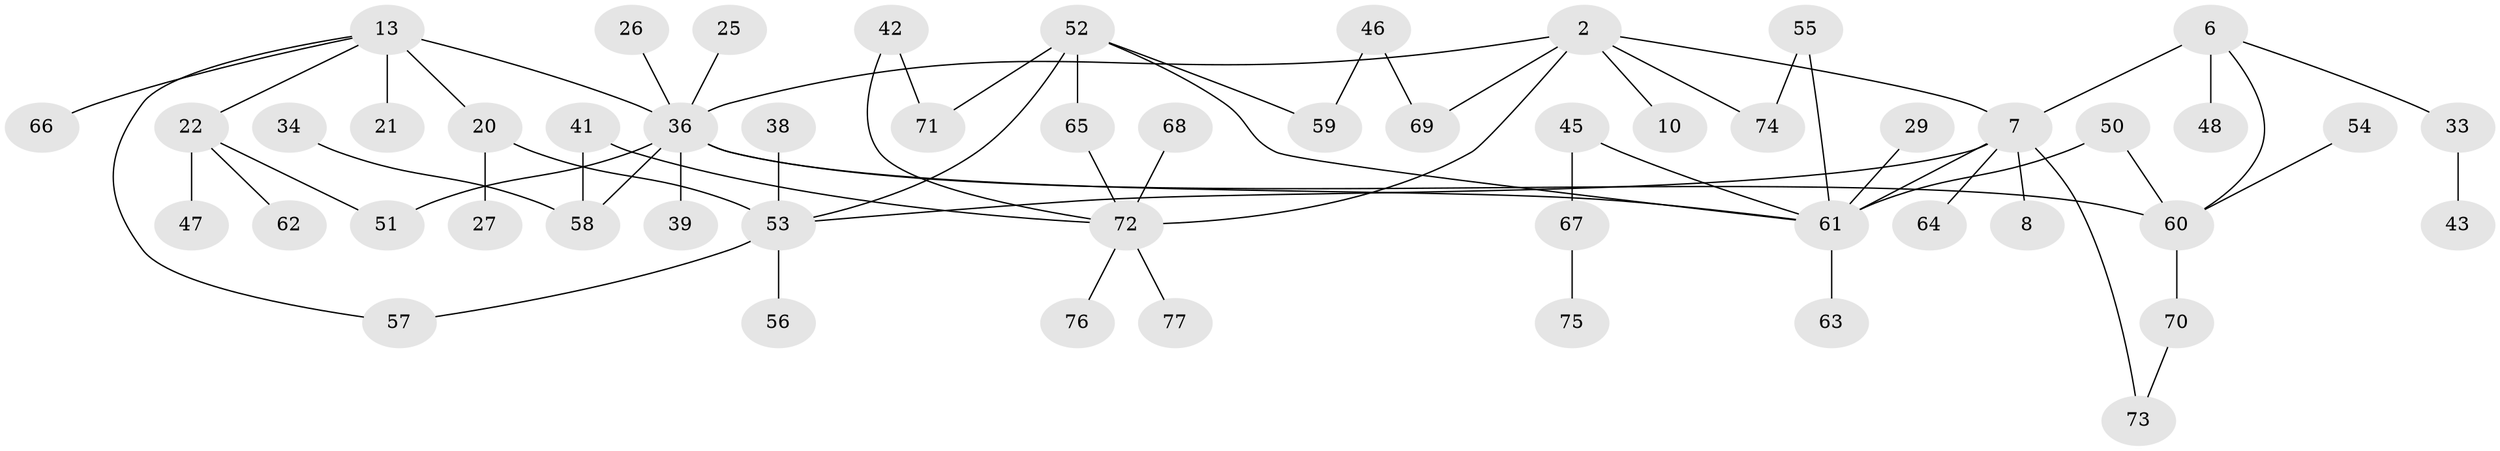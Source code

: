 // original degree distribution, {8: 0.05194805194805195, 2: 0.3116883116883117, 5: 0.025974025974025976, 4: 0.11688311688311688, 1: 0.35064935064935066, 7: 0.025974025974025976, 3: 0.11688311688311688}
// Generated by graph-tools (version 1.1) at 2025/45/03/04/25 21:45:22]
// undirected, 53 vertices, 65 edges
graph export_dot {
graph [start="1"]
  node [color=gray90,style=filled];
  2;
  6;
  7 [super="+1"];
  8;
  10;
  13;
  20 [super="+18"];
  21;
  22;
  25 [super="+5"];
  26;
  27;
  29;
  33;
  34;
  36 [super="+4+28"];
  38;
  39;
  41;
  42;
  43;
  45;
  46;
  47;
  48;
  50;
  51;
  52 [super="+24"];
  53 [super="+49"];
  54;
  55;
  56;
  57 [super="+23"];
  58 [super="+19+30+31"];
  59;
  60 [super="+32"];
  61 [super="+3+35"];
  62;
  63;
  64;
  65;
  66;
  67;
  68;
  69 [super="+44"];
  70;
  71;
  72 [super="+37"];
  73 [super="+40"];
  74;
  75;
  76;
  77;
  2 -- 10;
  2 -- 74;
  2 -- 72 [weight=2];
  2 -- 7 [weight=2];
  2 -- 36;
  2 -- 69;
  6 -- 33;
  6 -- 48;
  6 -- 7 [weight=2];
  6 -- 60;
  7 -- 64;
  7 -- 8;
  7 -- 61 [weight=2];
  7 -- 53;
  7 -- 73;
  13 -- 21;
  13 -- 22;
  13 -- 66;
  13 -- 20 [weight=2];
  13 -- 36;
  13 -- 57;
  20 -- 53 [weight=2];
  20 -- 27;
  22 -- 47;
  22 -- 62;
  22 -- 51;
  25 -- 36;
  26 -- 36;
  29 -- 61;
  33 -- 43;
  34 -- 58;
  36 -- 51;
  36 -- 58 [weight=2];
  36 -- 60;
  36 -- 61 [weight=2];
  36 -- 39;
  38 -- 53;
  41 -- 58;
  41 -- 72;
  42 -- 71;
  42 -- 72;
  45 -- 67;
  45 -- 61;
  46 -- 59;
  46 -- 69;
  50 -- 60;
  50 -- 61;
  52 -- 53;
  52 -- 65;
  52 -- 71;
  52 -- 59;
  52 -- 61;
  53 -- 56;
  53 -- 57;
  54 -- 60;
  55 -- 74;
  55 -- 61;
  60 -- 70;
  61 -- 63;
  65 -- 72;
  67 -- 75;
  68 -- 72;
  70 -- 73;
  72 -- 77;
  72 -- 76;
}
